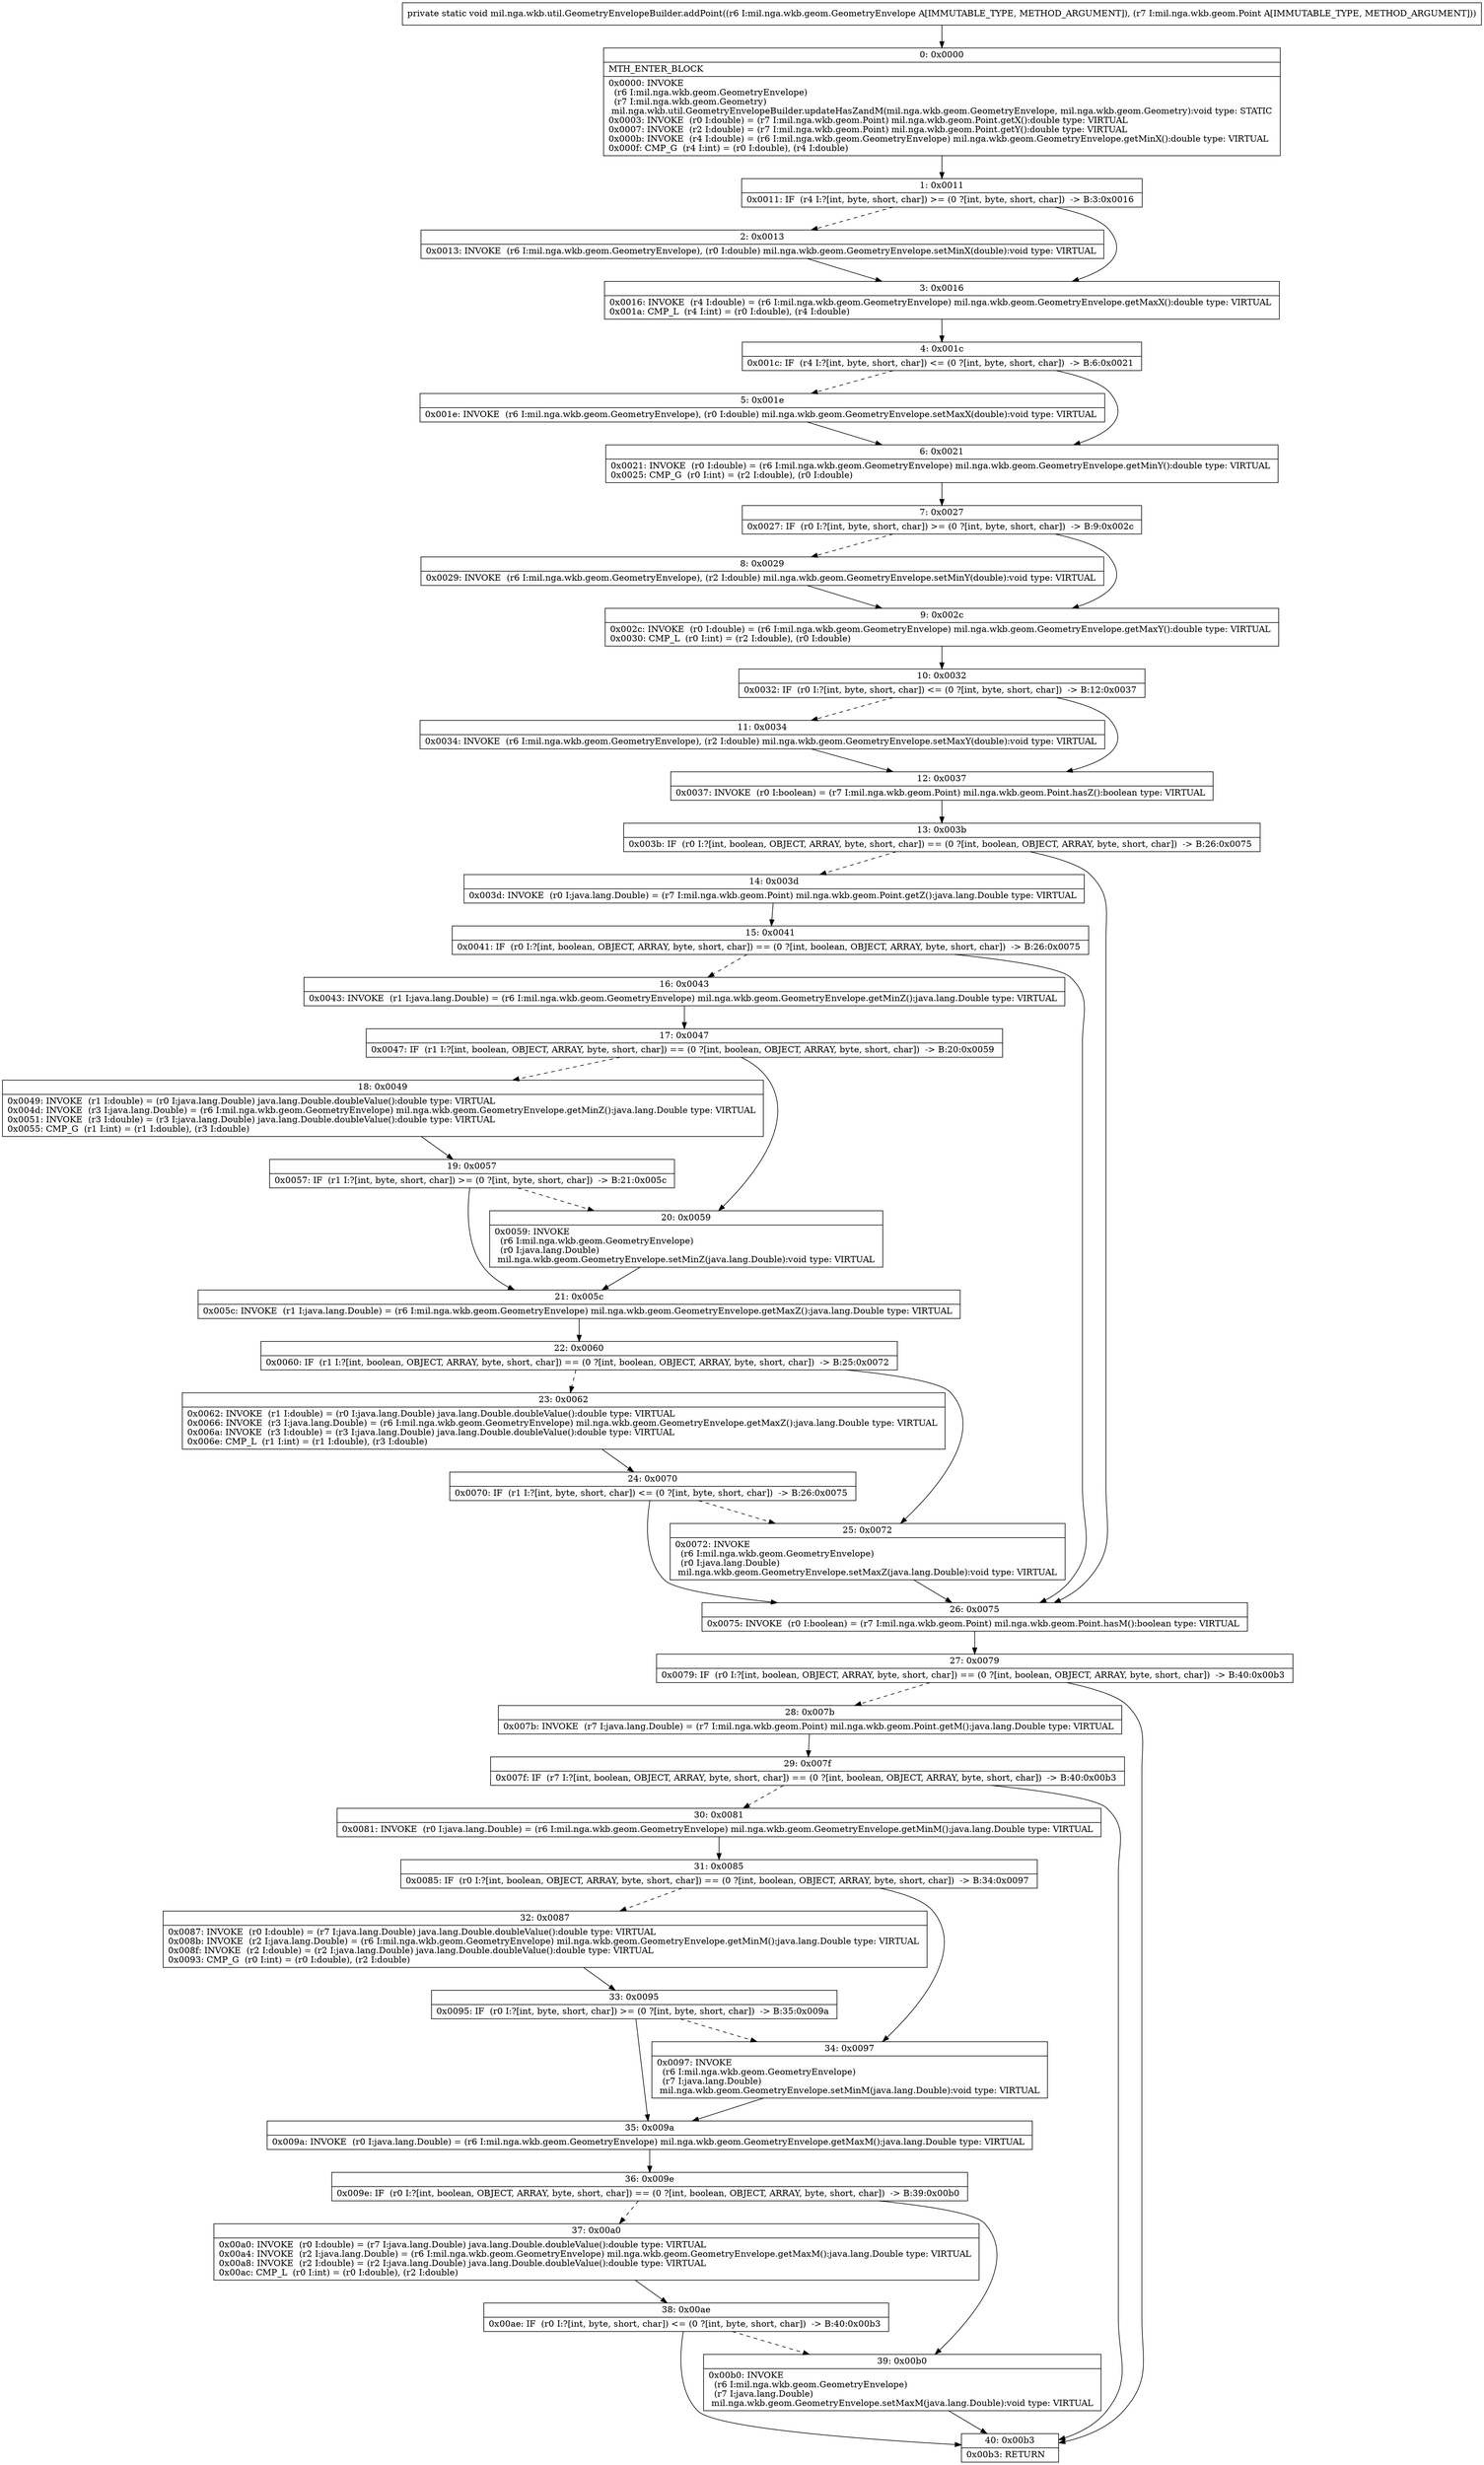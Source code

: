 digraph "CFG formil.nga.wkb.util.GeometryEnvelopeBuilder.addPoint(Lmil\/nga\/wkb\/geom\/GeometryEnvelope;Lmil\/nga\/wkb\/geom\/Point;)V" {
Node_0 [shape=record,label="{0\:\ 0x0000|MTH_ENTER_BLOCK\l|0x0000: INVOKE  \l  (r6 I:mil.nga.wkb.geom.GeometryEnvelope)\l  (r7 I:mil.nga.wkb.geom.Geometry)\l mil.nga.wkb.util.GeometryEnvelopeBuilder.updateHasZandM(mil.nga.wkb.geom.GeometryEnvelope, mil.nga.wkb.geom.Geometry):void type: STATIC \l0x0003: INVOKE  (r0 I:double) = (r7 I:mil.nga.wkb.geom.Point) mil.nga.wkb.geom.Point.getX():double type: VIRTUAL \l0x0007: INVOKE  (r2 I:double) = (r7 I:mil.nga.wkb.geom.Point) mil.nga.wkb.geom.Point.getY():double type: VIRTUAL \l0x000b: INVOKE  (r4 I:double) = (r6 I:mil.nga.wkb.geom.GeometryEnvelope) mil.nga.wkb.geom.GeometryEnvelope.getMinX():double type: VIRTUAL \l0x000f: CMP_G  (r4 I:int) = (r0 I:double), (r4 I:double) \l}"];
Node_1 [shape=record,label="{1\:\ 0x0011|0x0011: IF  (r4 I:?[int, byte, short, char]) \>= (0 ?[int, byte, short, char])  \-\> B:3:0x0016 \l}"];
Node_2 [shape=record,label="{2\:\ 0x0013|0x0013: INVOKE  (r6 I:mil.nga.wkb.geom.GeometryEnvelope), (r0 I:double) mil.nga.wkb.geom.GeometryEnvelope.setMinX(double):void type: VIRTUAL \l}"];
Node_3 [shape=record,label="{3\:\ 0x0016|0x0016: INVOKE  (r4 I:double) = (r6 I:mil.nga.wkb.geom.GeometryEnvelope) mil.nga.wkb.geom.GeometryEnvelope.getMaxX():double type: VIRTUAL \l0x001a: CMP_L  (r4 I:int) = (r0 I:double), (r4 I:double) \l}"];
Node_4 [shape=record,label="{4\:\ 0x001c|0x001c: IF  (r4 I:?[int, byte, short, char]) \<= (0 ?[int, byte, short, char])  \-\> B:6:0x0021 \l}"];
Node_5 [shape=record,label="{5\:\ 0x001e|0x001e: INVOKE  (r6 I:mil.nga.wkb.geom.GeometryEnvelope), (r0 I:double) mil.nga.wkb.geom.GeometryEnvelope.setMaxX(double):void type: VIRTUAL \l}"];
Node_6 [shape=record,label="{6\:\ 0x0021|0x0021: INVOKE  (r0 I:double) = (r6 I:mil.nga.wkb.geom.GeometryEnvelope) mil.nga.wkb.geom.GeometryEnvelope.getMinY():double type: VIRTUAL \l0x0025: CMP_G  (r0 I:int) = (r2 I:double), (r0 I:double) \l}"];
Node_7 [shape=record,label="{7\:\ 0x0027|0x0027: IF  (r0 I:?[int, byte, short, char]) \>= (0 ?[int, byte, short, char])  \-\> B:9:0x002c \l}"];
Node_8 [shape=record,label="{8\:\ 0x0029|0x0029: INVOKE  (r6 I:mil.nga.wkb.geom.GeometryEnvelope), (r2 I:double) mil.nga.wkb.geom.GeometryEnvelope.setMinY(double):void type: VIRTUAL \l}"];
Node_9 [shape=record,label="{9\:\ 0x002c|0x002c: INVOKE  (r0 I:double) = (r6 I:mil.nga.wkb.geom.GeometryEnvelope) mil.nga.wkb.geom.GeometryEnvelope.getMaxY():double type: VIRTUAL \l0x0030: CMP_L  (r0 I:int) = (r2 I:double), (r0 I:double) \l}"];
Node_10 [shape=record,label="{10\:\ 0x0032|0x0032: IF  (r0 I:?[int, byte, short, char]) \<= (0 ?[int, byte, short, char])  \-\> B:12:0x0037 \l}"];
Node_11 [shape=record,label="{11\:\ 0x0034|0x0034: INVOKE  (r6 I:mil.nga.wkb.geom.GeometryEnvelope), (r2 I:double) mil.nga.wkb.geom.GeometryEnvelope.setMaxY(double):void type: VIRTUAL \l}"];
Node_12 [shape=record,label="{12\:\ 0x0037|0x0037: INVOKE  (r0 I:boolean) = (r7 I:mil.nga.wkb.geom.Point) mil.nga.wkb.geom.Point.hasZ():boolean type: VIRTUAL \l}"];
Node_13 [shape=record,label="{13\:\ 0x003b|0x003b: IF  (r0 I:?[int, boolean, OBJECT, ARRAY, byte, short, char]) == (0 ?[int, boolean, OBJECT, ARRAY, byte, short, char])  \-\> B:26:0x0075 \l}"];
Node_14 [shape=record,label="{14\:\ 0x003d|0x003d: INVOKE  (r0 I:java.lang.Double) = (r7 I:mil.nga.wkb.geom.Point) mil.nga.wkb.geom.Point.getZ():java.lang.Double type: VIRTUAL \l}"];
Node_15 [shape=record,label="{15\:\ 0x0041|0x0041: IF  (r0 I:?[int, boolean, OBJECT, ARRAY, byte, short, char]) == (0 ?[int, boolean, OBJECT, ARRAY, byte, short, char])  \-\> B:26:0x0075 \l}"];
Node_16 [shape=record,label="{16\:\ 0x0043|0x0043: INVOKE  (r1 I:java.lang.Double) = (r6 I:mil.nga.wkb.geom.GeometryEnvelope) mil.nga.wkb.geom.GeometryEnvelope.getMinZ():java.lang.Double type: VIRTUAL \l}"];
Node_17 [shape=record,label="{17\:\ 0x0047|0x0047: IF  (r1 I:?[int, boolean, OBJECT, ARRAY, byte, short, char]) == (0 ?[int, boolean, OBJECT, ARRAY, byte, short, char])  \-\> B:20:0x0059 \l}"];
Node_18 [shape=record,label="{18\:\ 0x0049|0x0049: INVOKE  (r1 I:double) = (r0 I:java.lang.Double) java.lang.Double.doubleValue():double type: VIRTUAL \l0x004d: INVOKE  (r3 I:java.lang.Double) = (r6 I:mil.nga.wkb.geom.GeometryEnvelope) mil.nga.wkb.geom.GeometryEnvelope.getMinZ():java.lang.Double type: VIRTUAL \l0x0051: INVOKE  (r3 I:double) = (r3 I:java.lang.Double) java.lang.Double.doubleValue():double type: VIRTUAL \l0x0055: CMP_G  (r1 I:int) = (r1 I:double), (r3 I:double) \l}"];
Node_19 [shape=record,label="{19\:\ 0x0057|0x0057: IF  (r1 I:?[int, byte, short, char]) \>= (0 ?[int, byte, short, char])  \-\> B:21:0x005c \l}"];
Node_20 [shape=record,label="{20\:\ 0x0059|0x0059: INVOKE  \l  (r6 I:mil.nga.wkb.geom.GeometryEnvelope)\l  (r0 I:java.lang.Double)\l mil.nga.wkb.geom.GeometryEnvelope.setMinZ(java.lang.Double):void type: VIRTUAL \l}"];
Node_21 [shape=record,label="{21\:\ 0x005c|0x005c: INVOKE  (r1 I:java.lang.Double) = (r6 I:mil.nga.wkb.geom.GeometryEnvelope) mil.nga.wkb.geom.GeometryEnvelope.getMaxZ():java.lang.Double type: VIRTUAL \l}"];
Node_22 [shape=record,label="{22\:\ 0x0060|0x0060: IF  (r1 I:?[int, boolean, OBJECT, ARRAY, byte, short, char]) == (0 ?[int, boolean, OBJECT, ARRAY, byte, short, char])  \-\> B:25:0x0072 \l}"];
Node_23 [shape=record,label="{23\:\ 0x0062|0x0062: INVOKE  (r1 I:double) = (r0 I:java.lang.Double) java.lang.Double.doubleValue():double type: VIRTUAL \l0x0066: INVOKE  (r3 I:java.lang.Double) = (r6 I:mil.nga.wkb.geom.GeometryEnvelope) mil.nga.wkb.geom.GeometryEnvelope.getMaxZ():java.lang.Double type: VIRTUAL \l0x006a: INVOKE  (r3 I:double) = (r3 I:java.lang.Double) java.lang.Double.doubleValue():double type: VIRTUAL \l0x006e: CMP_L  (r1 I:int) = (r1 I:double), (r3 I:double) \l}"];
Node_24 [shape=record,label="{24\:\ 0x0070|0x0070: IF  (r1 I:?[int, byte, short, char]) \<= (0 ?[int, byte, short, char])  \-\> B:26:0x0075 \l}"];
Node_25 [shape=record,label="{25\:\ 0x0072|0x0072: INVOKE  \l  (r6 I:mil.nga.wkb.geom.GeometryEnvelope)\l  (r0 I:java.lang.Double)\l mil.nga.wkb.geom.GeometryEnvelope.setMaxZ(java.lang.Double):void type: VIRTUAL \l}"];
Node_26 [shape=record,label="{26\:\ 0x0075|0x0075: INVOKE  (r0 I:boolean) = (r7 I:mil.nga.wkb.geom.Point) mil.nga.wkb.geom.Point.hasM():boolean type: VIRTUAL \l}"];
Node_27 [shape=record,label="{27\:\ 0x0079|0x0079: IF  (r0 I:?[int, boolean, OBJECT, ARRAY, byte, short, char]) == (0 ?[int, boolean, OBJECT, ARRAY, byte, short, char])  \-\> B:40:0x00b3 \l}"];
Node_28 [shape=record,label="{28\:\ 0x007b|0x007b: INVOKE  (r7 I:java.lang.Double) = (r7 I:mil.nga.wkb.geom.Point) mil.nga.wkb.geom.Point.getM():java.lang.Double type: VIRTUAL \l}"];
Node_29 [shape=record,label="{29\:\ 0x007f|0x007f: IF  (r7 I:?[int, boolean, OBJECT, ARRAY, byte, short, char]) == (0 ?[int, boolean, OBJECT, ARRAY, byte, short, char])  \-\> B:40:0x00b3 \l}"];
Node_30 [shape=record,label="{30\:\ 0x0081|0x0081: INVOKE  (r0 I:java.lang.Double) = (r6 I:mil.nga.wkb.geom.GeometryEnvelope) mil.nga.wkb.geom.GeometryEnvelope.getMinM():java.lang.Double type: VIRTUAL \l}"];
Node_31 [shape=record,label="{31\:\ 0x0085|0x0085: IF  (r0 I:?[int, boolean, OBJECT, ARRAY, byte, short, char]) == (0 ?[int, boolean, OBJECT, ARRAY, byte, short, char])  \-\> B:34:0x0097 \l}"];
Node_32 [shape=record,label="{32\:\ 0x0087|0x0087: INVOKE  (r0 I:double) = (r7 I:java.lang.Double) java.lang.Double.doubleValue():double type: VIRTUAL \l0x008b: INVOKE  (r2 I:java.lang.Double) = (r6 I:mil.nga.wkb.geom.GeometryEnvelope) mil.nga.wkb.geom.GeometryEnvelope.getMinM():java.lang.Double type: VIRTUAL \l0x008f: INVOKE  (r2 I:double) = (r2 I:java.lang.Double) java.lang.Double.doubleValue():double type: VIRTUAL \l0x0093: CMP_G  (r0 I:int) = (r0 I:double), (r2 I:double) \l}"];
Node_33 [shape=record,label="{33\:\ 0x0095|0x0095: IF  (r0 I:?[int, byte, short, char]) \>= (0 ?[int, byte, short, char])  \-\> B:35:0x009a \l}"];
Node_34 [shape=record,label="{34\:\ 0x0097|0x0097: INVOKE  \l  (r6 I:mil.nga.wkb.geom.GeometryEnvelope)\l  (r7 I:java.lang.Double)\l mil.nga.wkb.geom.GeometryEnvelope.setMinM(java.lang.Double):void type: VIRTUAL \l}"];
Node_35 [shape=record,label="{35\:\ 0x009a|0x009a: INVOKE  (r0 I:java.lang.Double) = (r6 I:mil.nga.wkb.geom.GeometryEnvelope) mil.nga.wkb.geom.GeometryEnvelope.getMaxM():java.lang.Double type: VIRTUAL \l}"];
Node_36 [shape=record,label="{36\:\ 0x009e|0x009e: IF  (r0 I:?[int, boolean, OBJECT, ARRAY, byte, short, char]) == (0 ?[int, boolean, OBJECT, ARRAY, byte, short, char])  \-\> B:39:0x00b0 \l}"];
Node_37 [shape=record,label="{37\:\ 0x00a0|0x00a0: INVOKE  (r0 I:double) = (r7 I:java.lang.Double) java.lang.Double.doubleValue():double type: VIRTUAL \l0x00a4: INVOKE  (r2 I:java.lang.Double) = (r6 I:mil.nga.wkb.geom.GeometryEnvelope) mil.nga.wkb.geom.GeometryEnvelope.getMaxM():java.lang.Double type: VIRTUAL \l0x00a8: INVOKE  (r2 I:double) = (r2 I:java.lang.Double) java.lang.Double.doubleValue():double type: VIRTUAL \l0x00ac: CMP_L  (r0 I:int) = (r0 I:double), (r2 I:double) \l}"];
Node_38 [shape=record,label="{38\:\ 0x00ae|0x00ae: IF  (r0 I:?[int, byte, short, char]) \<= (0 ?[int, byte, short, char])  \-\> B:40:0x00b3 \l}"];
Node_39 [shape=record,label="{39\:\ 0x00b0|0x00b0: INVOKE  \l  (r6 I:mil.nga.wkb.geom.GeometryEnvelope)\l  (r7 I:java.lang.Double)\l mil.nga.wkb.geom.GeometryEnvelope.setMaxM(java.lang.Double):void type: VIRTUAL \l}"];
Node_40 [shape=record,label="{40\:\ 0x00b3|0x00b3: RETURN   \l}"];
MethodNode[shape=record,label="{private static void mil.nga.wkb.util.GeometryEnvelopeBuilder.addPoint((r6 I:mil.nga.wkb.geom.GeometryEnvelope A[IMMUTABLE_TYPE, METHOD_ARGUMENT]), (r7 I:mil.nga.wkb.geom.Point A[IMMUTABLE_TYPE, METHOD_ARGUMENT])) }"];
MethodNode -> Node_0;
Node_0 -> Node_1;
Node_1 -> Node_2[style=dashed];
Node_1 -> Node_3;
Node_2 -> Node_3;
Node_3 -> Node_4;
Node_4 -> Node_5[style=dashed];
Node_4 -> Node_6;
Node_5 -> Node_6;
Node_6 -> Node_7;
Node_7 -> Node_8[style=dashed];
Node_7 -> Node_9;
Node_8 -> Node_9;
Node_9 -> Node_10;
Node_10 -> Node_11[style=dashed];
Node_10 -> Node_12;
Node_11 -> Node_12;
Node_12 -> Node_13;
Node_13 -> Node_14[style=dashed];
Node_13 -> Node_26;
Node_14 -> Node_15;
Node_15 -> Node_16[style=dashed];
Node_15 -> Node_26;
Node_16 -> Node_17;
Node_17 -> Node_18[style=dashed];
Node_17 -> Node_20;
Node_18 -> Node_19;
Node_19 -> Node_20[style=dashed];
Node_19 -> Node_21;
Node_20 -> Node_21;
Node_21 -> Node_22;
Node_22 -> Node_23[style=dashed];
Node_22 -> Node_25;
Node_23 -> Node_24;
Node_24 -> Node_25[style=dashed];
Node_24 -> Node_26;
Node_25 -> Node_26;
Node_26 -> Node_27;
Node_27 -> Node_28[style=dashed];
Node_27 -> Node_40;
Node_28 -> Node_29;
Node_29 -> Node_30[style=dashed];
Node_29 -> Node_40;
Node_30 -> Node_31;
Node_31 -> Node_32[style=dashed];
Node_31 -> Node_34;
Node_32 -> Node_33;
Node_33 -> Node_34[style=dashed];
Node_33 -> Node_35;
Node_34 -> Node_35;
Node_35 -> Node_36;
Node_36 -> Node_37[style=dashed];
Node_36 -> Node_39;
Node_37 -> Node_38;
Node_38 -> Node_39[style=dashed];
Node_38 -> Node_40;
Node_39 -> Node_40;
}

